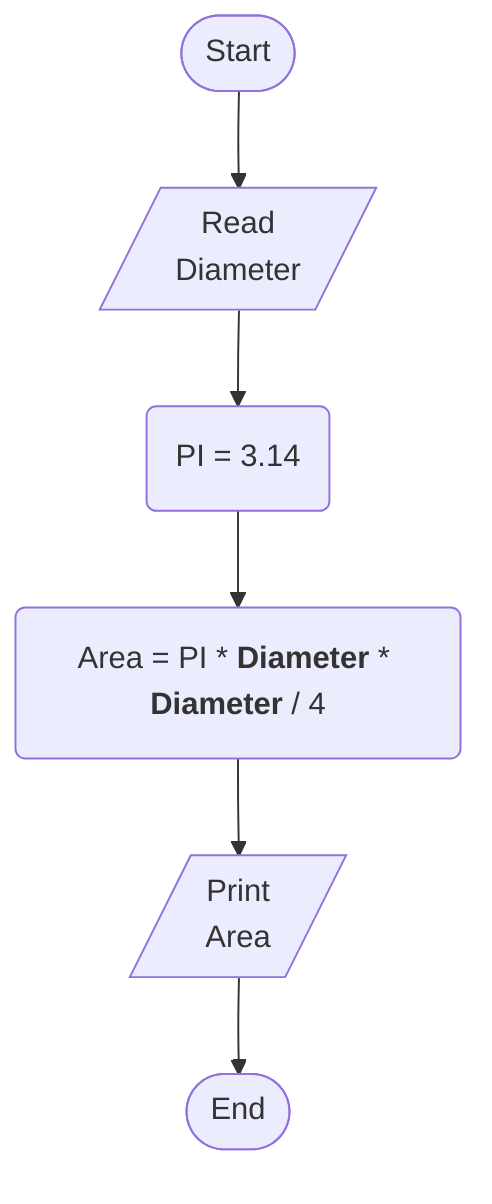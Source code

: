 %% Write a program to calculate circle area through diameter, Then print it on screen
%% Steps
%% Step 1: Ask the user to enter Diameter
%% Step 2: PI = 3.14
%% Step 3: Area = PI * Diameter * Diameter / 4
%% Step 4: Print Area

flowchart TD
    Start([Start])
    ReadDiameter[/Read\nDiameter/]
    PI(PI = 3.14)
    Area("`Area = PI * **Diameter** * **Diameter** / 4`")
    PrintArea[/Print\nArea/]
    End([End])
    Start --> ReadDiameter --> PI --> Area --> PrintArea --> End